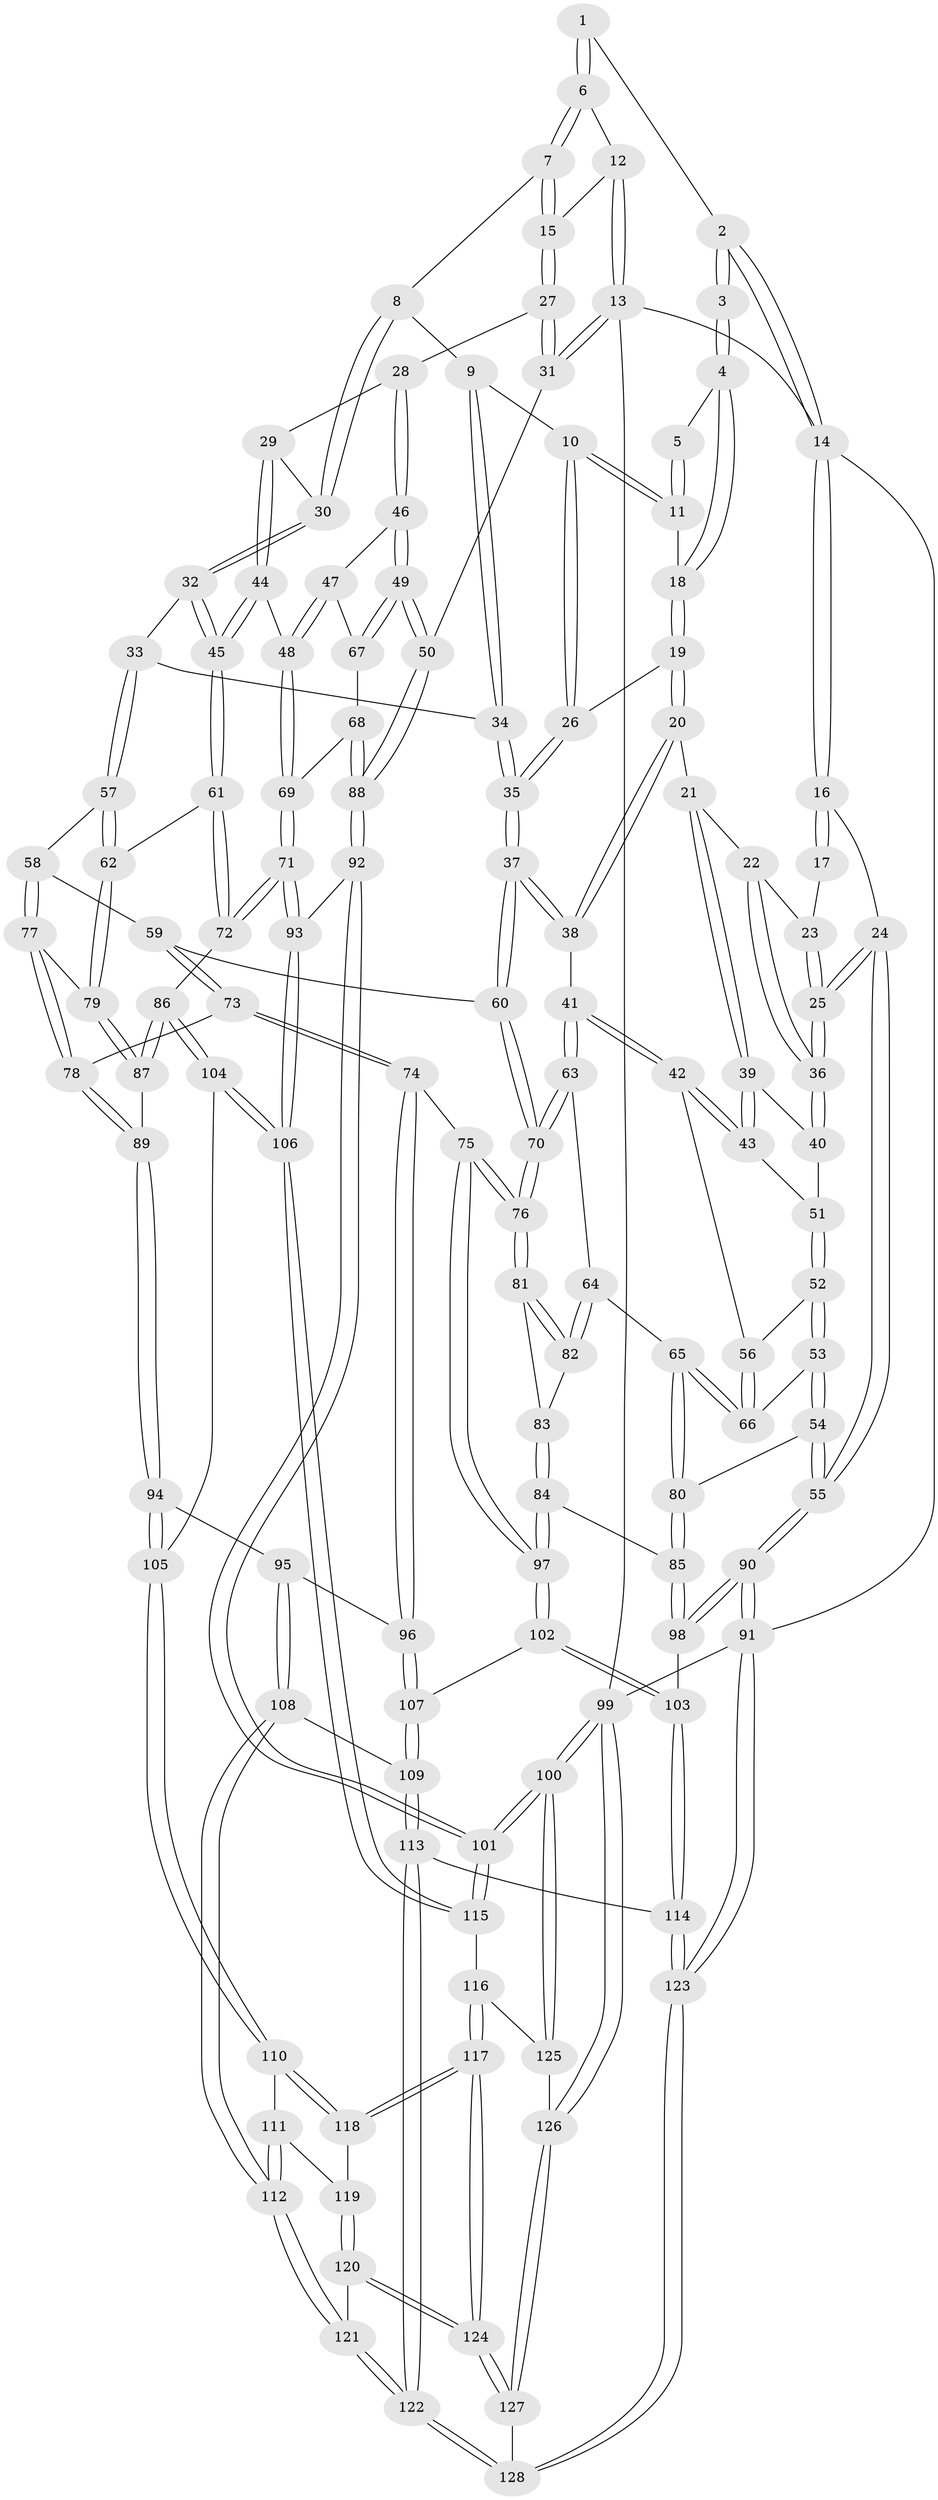 // coarse degree distribution, {4: 0.12987012987012986, 3: 0.7402597402597403, 2: 0.07792207792207792, 6: 0.012987012987012988, 5: 0.03896103896103896}
// Generated by graph-tools (version 1.1) at 2025/54/03/04/25 22:54:21]
// undirected, 128 vertices, 317 edges
graph export_dot {
  node [color=gray90,style=filled];
  1 [pos="+0.5645414579899362+0"];
  2 [pos="+0.16889421743817656+0"];
  3 [pos="+0.19492423403841924+0.07717012695047934"];
  4 [pos="+0.19576509523569519+0.07816993993182397"];
  5 [pos="+0.4631599050391158+0"];
  6 [pos="+0.5827408199642065+0"];
  7 [pos="+0.6272597263264515+0.015141406852764659"];
  8 [pos="+0.6254190394711377+0.024711585542100383"];
  9 [pos="+0.5307918167188173+0.1548398403927168"];
  10 [pos="+0.3715505787638453+0.1674545846809804"];
  11 [pos="+0.35564869060915794+0.1228421894370039"];
  12 [pos="+0.9521856858068963+0"];
  13 [pos="+1+0"];
  14 [pos="+0+0"];
  15 [pos="+0.8313641098579508+0.13070196875548654"];
  16 [pos="+0+0"];
  17 [pos="+0.10769829495511958+0.10508373469496149"];
  18 [pos="+0.19903120915927308+0.08253735276784414"];
  19 [pos="+0.1978763432417936+0.23346455556730514"];
  20 [pos="+0.18443730489128937+0.2571845268270923"];
  21 [pos="+0.17600052877558509+0.26267562866175675"];
  22 [pos="+0.10328906835961152+0.22683618333406164"];
  23 [pos="+0.061625866525483505+0.14381180712633967"];
  24 [pos="+0+0.21591861568348802"];
  25 [pos="+0+0.21632055125708616"];
  26 [pos="+0.3664294703533674+0.22706132907682489"];
  27 [pos="+0.8545461179977355+0.15138447714197442"];
  28 [pos="+0.8605756585098787+0.2523997551227966"];
  29 [pos="+0.808121535411632+0.2664462016349272"];
  30 [pos="+0.6847522288900503+0.2698971869740197"];
  31 [pos="+1+0"];
  32 [pos="+0.6678206847487156+0.29036391262464933"];
  33 [pos="+0.5971075517420744+0.311769063508229"];
  34 [pos="+0.5167263976868428+0.2497166527410574"];
  35 [pos="+0.3950266836888082+0.2926675341978317"];
  36 [pos="+0+0.27921470469319243"];
  37 [pos="+0.3733274805314153+0.39247678579281264"];
  38 [pos="+0.3543887261824559+0.3926951351487716"];
  39 [pos="+0.1687623103264397+0.2754594704432069"];
  40 [pos="+0+0.30793916375693287"];
  41 [pos="+0.23481556791903482+0.4372551931959647"];
  42 [pos="+0.15951839934956244+0.35323827418327475"];
  43 [pos="+0.1575322591081236+0.3278212242123448"];
  44 [pos="+0.7498542022559345+0.45250497458477534"];
  45 [pos="+0.7220960348757417+0.4515124441784941"];
  46 [pos="+0.8803258832939612+0.26792278995154417"];
  47 [pos="+0.7793127318891926+0.4463644752171509"];
  48 [pos="+0.7577920844533942+0.4549218454563028"];
  49 [pos="+1+0.37734573575139174"];
  50 [pos="+1+0.3970500389002019"];
  51 [pos="+0.03769686659600714+0.3479721670117349"];
  52 [pos="+0.05715659585422159+0.3911525775486283"];
  53 [pos="+0.022676099025098404+0.4794798029081243"];
  54 [pos="+0+0.5216445878381598"];
  55 [pos="+0+0.5553224788525801"];
  56 [pos="+0.11332403892631698+0.39548040591785594"];
  57 [pos="+0.5392544079835605+0.4222364755322045"];
  58 [pos="+0.46113197238674397+0.4333767171799494"];
  59 [pos="+0.39445269198869265+0.4105284334626477"];
  60 [pos="+0.3829899767249632+0.40382981571963417"];
  61 [pos="+0.6637499285048166+0.49279417256605773"];
  62 [pos="+0.6110619492915287+0.48141719710262004"];
  63 [pos="+0.2231808512905906+0.4545972836108271"];
  64 [pos="+0.17949150858144036+0.48902065663979877"];
  65 [pos="+0.16267812996781825+0.49219351437021436"];
  66 [pos="+0.12707167785163645+0.47378553250573285"];
  67 [pos="+0.8397369889689332+0.4376211298357035"];
  68 [pos="+0.8648876739751054+0.5385677402376766"];
  69 [pos="+0.8250266418672543+0.5620467533010638"];
  70 [pos="+0.3028553084616609+0.5912634159400081"];
  71 [pos="+0.8048579821991966+0.6568742120629645"];
  72 [pos="+0.6795522727534355+0.5908195704353233"];
  73 [pos="+0.4023374377367652+0.5820536746039975"];
  74 [pos="+0.3105614769282635+0.6203875126099193"];
  75 [pos="+0.3046370369505505+0.6134830953121173"];
  76 [pos="+0.30151411252151894+0.6065283688581472"];
  77 [pos="+0.47833350020840315+0.5251028774907736"];
  78 [pos="+0.4610405469551257+0.5979172719728666"];
  79 [pos="+0.5583146610229102+0.5620303986149185"];
  80 [pos="+0.11042704258867757+0.5907335359069065"];
  81 [pos="+0.2697945390307256+0.5949470477230819"];
  82 [pos="+0.18874570388035797+0.5089496888378764"];
  83 [pos="+0.1971736077078504+0.5912989759263165"];
  84 [pos="+0.14123027522628076+0.6262244352599889"];
  85 [pos="+0.118279122568956+0.6088211899134088"];
  86 [pos="+0.6199556486893056+0.6388979774678474"];
  87 [pos="+0.5566640218503712+0.5889390705894084"];
  88 [pos="+1+0.4175075836401817"];
  89 [pos="+0.4782804310990541+0.6284721163115516"];
  90 [pos="+0+0.6648051945446513"];
  91 [pos="+0+1"];
  92 [pos="+1+0.5668953752890061"];
  93 [pos="+0.8126645645552748+0.6758680354003506"];
  94 [pos="+0.4758455835859588+0.6625426150125424"];
  95 [pos="+0.42278359277084093+0.6988560907708037"];
  96 [pos="+0.32189961063868516+0.6652178173313309"];
  97 [pos="+0.1611528225287438+0.6689805641645123"];
  98 [pos="+0.0064300030848459646+0.7028620865322752"];
  99 [pos="+1+1"];
  100 [pos="+1+1"];
  101 [pos="+1+0.8312098655800509"];
  102 [pos="+0.1624086709170949+0.7084815238608727"];
  103 [pos="+0.12534074345485346+0.7739506098706166"];
  104 [pos="+0.6067971960370477+0.6901210467570771"];
  105 [pos="+0.5776253065810266+0.7273037412035636"];
  106 [pos="+0.8069974504190099+0.7234903697064665"];
  107 [pos="+0.29506821947080764+0.7139890855907151"];
  108 [pos="+0.4278358525829899+0.7956823075929176"];
  109 [pos="+0.2962649421522388+0.7521783105997624"];
  110 [pos="+0.5777819018511142+0.7311048273148211"];
  111 [pos="+0.516877898422665+0.8010483537258816"];
  112 [pos="+0.4521948008632757+0.8525001206175701"];
  113 [pos="+0.25309152944611957+0.8643629609083778"];
  114 [pos="+0.14105469474196042+0.8513931941993322"];
  115 [pos="+0.8120941811895775+0.7676115249095794"];
  116 [pos="+0.7914244332342812+0.8058927190147003"];
  117 [pos="+0.7080802341662096+0.8507305174372283"];
  118 [pos="+0.6769676874399968+0.8282107379879556"];
  119 [pos="+0.5808957046324504+0.839521777523075"];
  120 [pos="+0.5503085254610123+0.9141917107743888"];
  121 [pos="+0.44390151706291536+0.89014388886988"];
  122 [pos="+0.3697535275086808+0.9658837014200168"];
  123 [pos="+0+1"];
  124 [pos="+0.6606526064873552+0.9541714270039074"];
  125 [pos="+0.8050389017280167+0.8281956009572904"];
  126 [pos="+0.871274068363005+1"];
  127 [pos="+0.706791517656808+1"];
  128 [pos="+0.36004608945381317+1"];
  1 -- 2;
  1 -- 6;
  1 -- 6;
  2 -- 3;
  2 -- 3;
  2 -- 14;
  2 -- 14;
  3 -- 4;
  3 -- 4;
  4 -- 5;
  4 -- 18;
  4 -- 18;
  5 -- 11;
  5 -- 11;
  6 -- 7;
  6 -- 7;
  6 -- 12;
  7 -- 8;
  7 -- 15;
  7 -- 15;
  8 -- 9;
  8 -- 30;
  8 -- 30;
  9 -- 10;
  9 -- 34;
  9 -- 34;
  10 -- 11;
  10 -- 11;
  10 -- 26;
  10 -- 26;
  11 -- 18;
  12 -- 13;
  12 -- 13;
  12 -- 15;
  13 -- 14;
  13 -- 31;
  13 -- 31;
  13 -- 99;
  14 -- 16;
  14 -- 16;
  14 -- 91;
  15 -- 27;
  15 -- 27;
  16 -- 17;
  16 -- 17;
  16 -- 24;
  17 -- 23;
  18 -- 19;
  18 -- 19;
  19 -- 20;
  19 -- 20;
  19 -- 26;
  20 -- 21;
  20 -- 38;
  20 -- 38;
  21 -- 22;
  21 -- 39;
  21 -- 39;
  22 -- 23;
  22 -- 36;
  22 -- 36;
  23 -- 25;
  23 -- 25;
  24 -- 25;
  24 -- 25;
  24 -- 55;
  24 -- 55;
  25 -- 36;
  25 -- 36;
  26 -- 35;
  26 -- 35;
  27 -- 28;
  27 -- 31;
  27 -- 31;
  28 -- 29;
  28 -- 46;
  28 -- 46;
  29 -- 30;
  29 -- 44;
  29 -- 44;
  30 -- 32;
  30 -- 32;
  31 -- 50;
  32 -- 33;
  32 -- 45;
  32 -- 45;
  33 -- 34;
  33 -- 57;
  33 -- 57;
  34 -- 35;
  34 -- 35;
  35 -- 37;
  35 -- 37;
  36 -- 40;
  36 -- 40;
  37 -- 38;
  37 -- 38;
  37 -- 60;
  37 -- 60;
  38 -- 41;
  39 -- 40;
  39 -- 43;
  39 -- 43;
  40 -- 51;
  41 -- 42;
  41 -- 42;
  41 -- 63;
  41 -- 63;
  42 -- 43;
  42 -- 43;
  42 -- 56;
  43 -- 51;
  44 -- 45;
  44 -- 45;
  44 -- 48;
  45 -- 61;
  45 -- 61;
  46 -- 47;
  46 -- 49;
  46 -- 49;
  47 -- 48;
  47 -- 48;
  47 -- 67;
  48 -- 69;
  48 -- 69;
  49 -- 50;
  49 -- 50;
  49 -- 67;
  49 -- 67;
  50 -- 88;
  50 -- 88;
  51 -- 52;
  51 -- 52;
  52 -- 53;
  52 -- 53;
  52 -- 56;
  53 -- 54;
  53 -- 54;
  53 -- 66;
  54 -- 55;
  54 -- 55;
  54 -- 80;
  55 -- 90;
  55 -- 90;
  56 -- 66;
  56 -- 66;
  57 -- 58;
  57 -- 62;
  57 -- 62;
  58 -- 59;
  58 -- 77;
  58 -- 77;
  59 -- 60;
  59 -- 73;
  59 -- 73;
  60 -- 70;
  60 -- 70;
  61 -- 62;
  61 -- 72;
  61 -- 72;
  62 -- 79;
  62 -- 79;
  63 -- 64;
  63 -- 70;
  63 -- 70;
  64 -- 65;
  64 -- 82;
  64 -- 82;
  65 -- 66;
  65 -- 66;
  65 -- 80;
  65 -- 80;
  67 -- 68;
  68 -- 69;
  68 -- 88;
  68 -- 88;
  69 -- 71;
  69 -- 71;
  70 -- 76;
  70 -- 76;
  71 -- 72;
  71 -- 72;
  71 -- 93;
  71 -- 93;
  72 -- 86;
  73 -- 74;
  73 -- 74;
  73 -- 78;
  74 -- 75;
  74 -- 96;
  74 -- 96;
  75 -- 76;
  75 -- 76;
  75 -- 97;
  75 -- 97;
  76 -- 81;
  76 -- 81;
  77 -- 78;
  77 -- 78;
  77 -- 79;
  78 -- 89;
  78 -- 89;
  79 -- 87;
  79 -- 87;
  80 -- 85;
  80 -- 85;
  81 -- 82;
  81 -- 82;
  81 -- 83;
  82 -- 83;
  83 -- 84;
  83 -- 84;
  84 -- 85;
  84 -- 97;
  84 -- 97;
  85 -- 98;
  85 -- 98;
  86 -- 87;
  86 -- 87;
  86 -- 104;
  86 -- 104;
  87 -- 89;
  88 -- 92;
  88 -- 92;
  89 -- 94;
  89 -- 94;
  90 -- 91;
  90 -- 91;
  90 -- 98;
  90 -- 98;
  91 -- 123;
  91 -- 123;
  91 -- 99;
  92 -- 93;
  92 -- 101;
  92 -- 101;
  93 -- 106;
  93 -- 106;
  94 -- 95;
  94 -- 105;
  94 -- 105;
  95 -- 96;
  95 -- 108;
  95 -- 108;
  96 -- 107;
  96 -- 107;
  97 -- 102;
  97 -- 102;
  98 -- 103;
  99 -- 100;
  99 -- 100;
  99 -- 126;
  99 -- 126;
  100 -- 101;
  100 -- 101;
  100 -- 125;
  100 -- 125;
  101 -- 115;
  101 -- 115;
  102 -- 103;
  102 -- 103;
  102 -- 107;
  103 -- 114;
  103 -- 114;
  104 -- 105;
  104 -- 106;
  104 -- 106;
  105 -- 110;
  105 -- 110;
  106 -- 115;
  106 -- 115;
  107 -- 109;
  107 -- 109;
  108 -- 109;
  108 -- 112;
  108 -- 112;
  109 -- 113;
  109 -- 113;
  110 -- 111;
  110 -- 118;
  110 -- 118;
  111 -- 112;
  111 -- 112;
  111 -- 119;
  112 -- 121;
  112 -- 121;
  113 -- 114;
  113 -- 122;
  113 -- 122;
  114 -- 123;
  114 -- 123;
  115 -- 116;
  116 -- 117;
  116 -- 117;
  116 -- 125;
  117 -- 118;
  117 -- 118;
  117 -- 124;
  117 -- 124;
  118 -- 119;
  119 -- 120;
  119 -- 120;
  120 -- 121;
  120 -- 124;
  120 -- 124;
  121 -- 122;
  121 -- 122;
  122 -- 128;
  122 -- 128;
  123 -- 128;
  123 -- 128;
  124 -- 127;
  124 -- 127;
  125 -- 126;
  126 -- 127;
  126 -- 127;
  127 -- 128;
}
